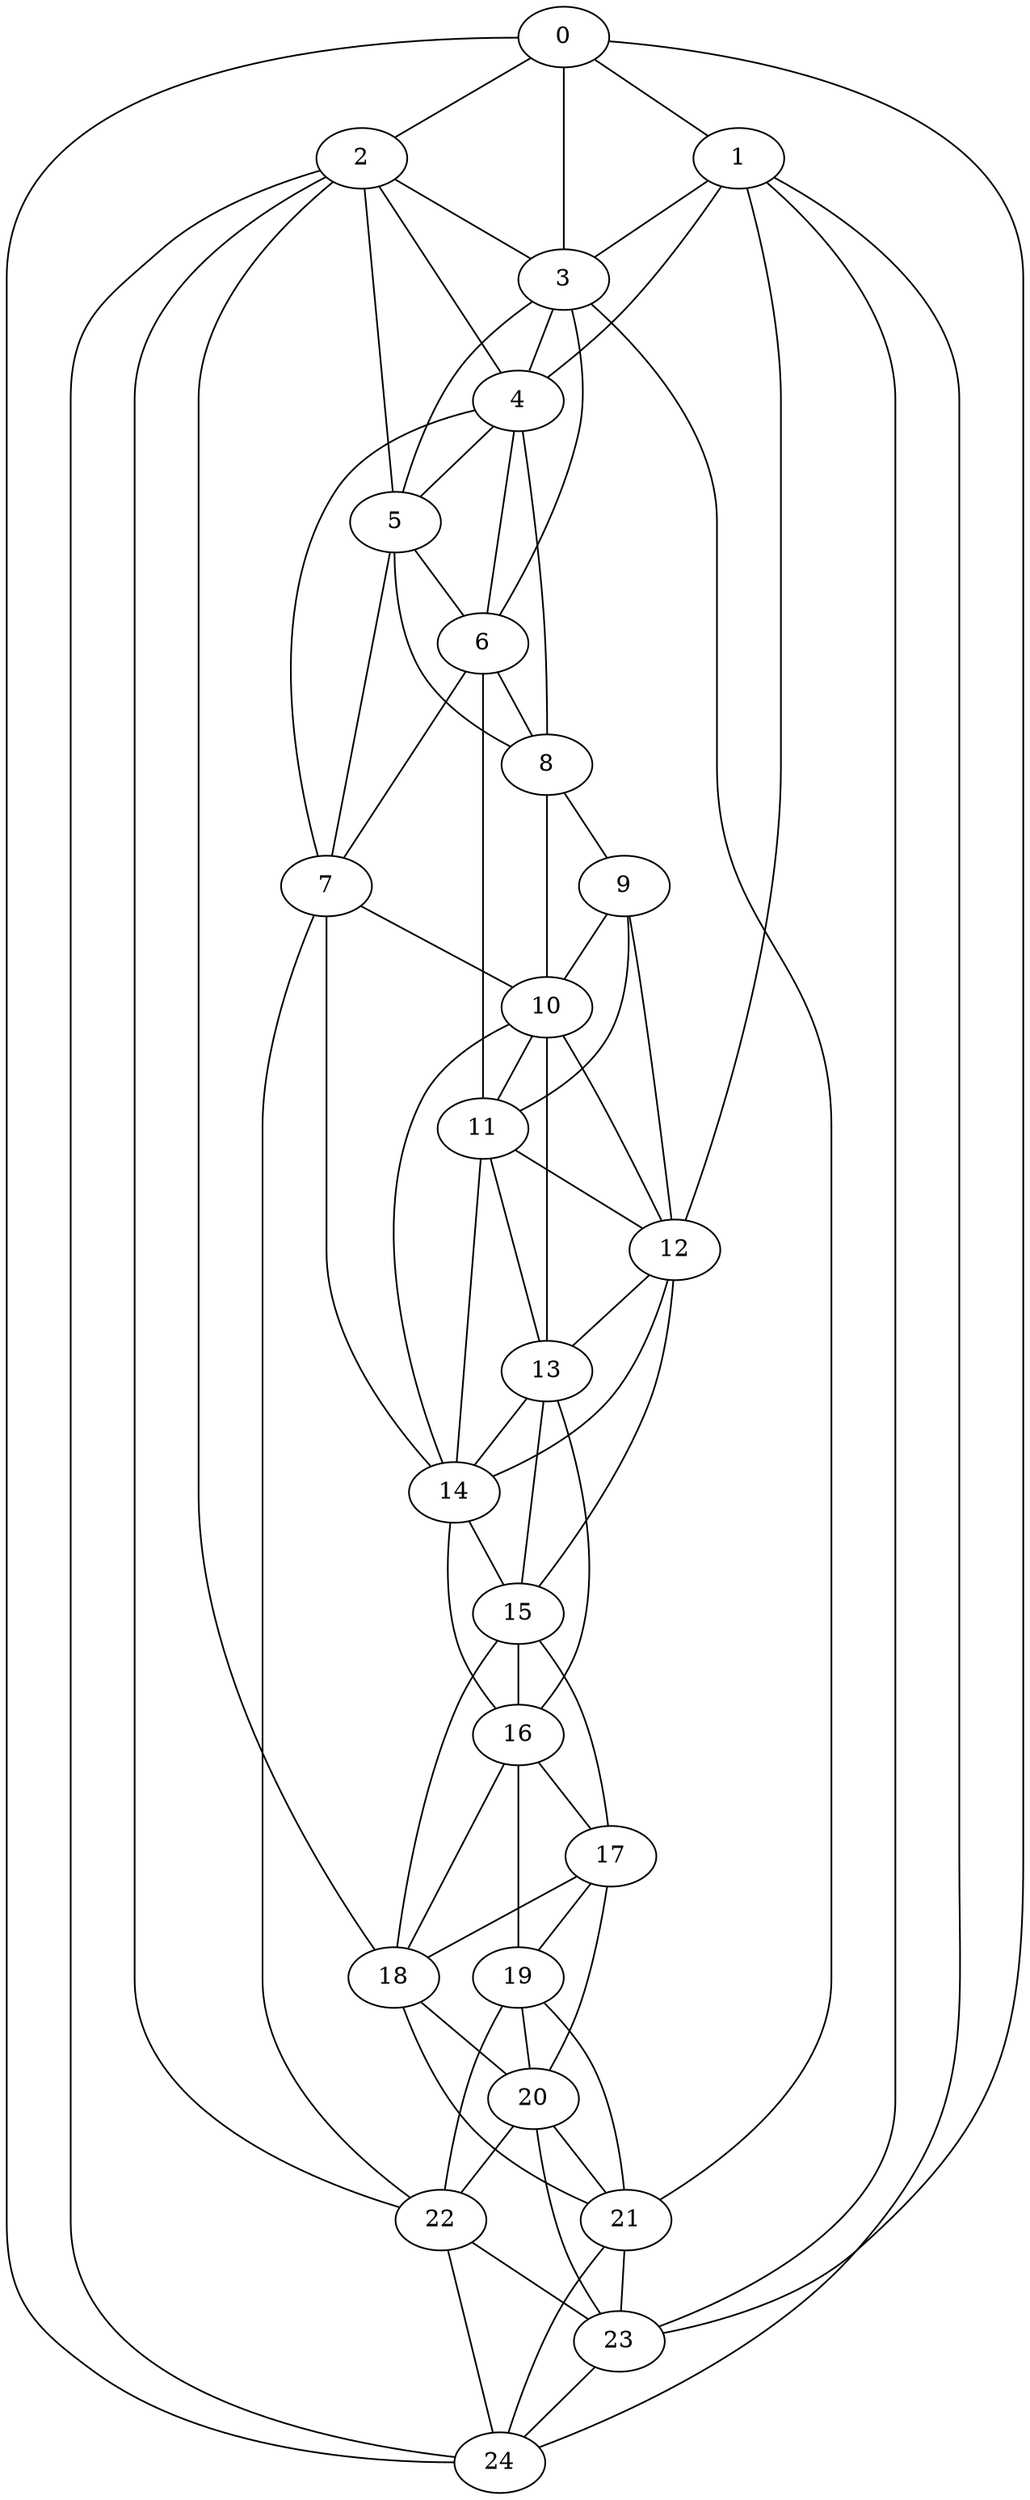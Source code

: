 strict graph "watts_strogatz_graph(25,6,0.1)" {
0;
1;
2;
3;
4;
5;
6;
7;
8;
9;
10;
11;
12;
13;
14;
15;
16;
17;
18;
19;
20;
21;
22;
23;
24;
0 -- 1  [is_available=True, prob="0.0114522808817"];
0 -- 2  [is_available=True, prob="0.105928790485"];
0 -- 3  [is_available=True, prob="1.0"];
0 -- 23  [is_available=True, prob="0.318565760304"];
0 -- 24  [is_available=True, prob="0.955357126228"];
1 -- 3  [is_available=True, prob="0.0863465540251"];
1 -- 4  [is_available=True, prob="0.19550977254"];
1 -- 12  [is_available=True, prob="0.621215183383"];
1 -- 23  [is_available=True, prob="1.0"];
1 -- 24  [is_available=True, prob="0.573099830556"];
2 -- 3  [is_available=True, prob="0.859883132888"];
2 -- 4  [is_available=True, prob="0.673634053735"];
2 -- 5  [is_available=True, prob="0.634449075594"];
2 -- 18  [is_available=True, prob="1.0"];
2 -- 22  [is_available=True, prob="1.0"];
2 -- 24  [is_available=True, prob="0.0529318192532"];
3 -- 4  [is_available=True, prob="0.235820545748"];
3 -- 5  [is_available=True, prob="0.536314933433"];
3 -- 6  [is_available=True, prob="1.0"];
3 -- 21  [is_available=True, prob="0.856759859601"];
4 -- 5  [is_available=True, prob="0.0173998400589"];
4 -- 6  [is_available=True, prob="1.0"];
4 -- 7  [is_available=True, prob="0.203589599076"];
4 -- 8  [is_available=True, prob="1.0"];
5 -- 6  [is_available=True, prob="0.27634085793"];
5 -- 7  [is_available=True, prob="0.0670789843235"];
5 -- 8  [is_available=True, prob="0.920517083588"];
6 -- 7  [is_available=True, prob="0.896635858002"];
6 -- 8  [is_available=True, prob="0.597674063004"];
6 -- 11  [is_available=True, prob="0.166320989067"];
7 -- 10  [is_available=True, prob="1.0"];
7 -- 14  [is_available=True, prob="0.357904416757"];
7 -- 22  [is_available=True, prob="0.230851467831"];
8 -- 9  [is_available=True, prob="0.94919507505"];
8 -- 10  [is_available=True, prob="0.195356687452"];
9 -- 10  [is_available=True, prob="0.721863155451"];
9 -- 11  [is_available=True, prob="0.0862140314644"];
9 -- 12  [is_available=True, prob="0.040046501775"];
10 -- 11  [is_available=True, prob="0.30708596652"];
10 -- 12  [is_available=True, prob="0.301841291498"];
10 -- 13  [is_available=True, prob="1.0"];
10 -- 14  [is_available=True, prob="1.0"];
11 -- 12  [is_available=True, prob="0.42777875059"];
11 -- 13  [is_available=True, prob="0.318475243744"];
11 -- 14  [is_available=True, prob="1.0"];
12 -- 13  [is_available=True, prob="0.87654343292"];
12 -- 14  [is_available=True, prob="1.0"];
12 -- 15  [is_available=True, prob="0.561710707537"];
13 -- 14  [is_available=True, prob="0.721711944576"];
13 -- 15  [is_available=True, prob="0.0653944018449"];
13 -- 16  [is_available=True, prob="0.70373677747"];
14 -- 15  [is_available=True, prob="1.0"];
14 -- 16  [is_available=True, prob="1.0"];
15 -- 16  [is_available=True, prob="0.124051859498"];
15 -- 17  [is_available=True, prob="0.982438182755"];
15 -- 18  [is_available=True, prob="0.265568770783"];
16 -- 17  [is_available=True, prob="1.0"];
16 -- 18  [is_available=True, prob="0.532543057338"];
16 -- 19  [is_available=True, prob="1.0"];
17 -- 18  [is_available=True, prob="1.0"];
17 -- 19  [is_available=True, prob="0.957022767549"];
17 -- 20  [is_available=True, prob="1.0"];
18 -- 20  [is_available=True, prob="0.490518201811"];
18 -- 21  [is_available=True, prob="0.11811220295"];
19 -- 20  [is_available=True, prob="0.0759132543798"];
19 -- 21  [is_available=True, prob="0.936551463"];
19 -- 22  [is_available=True, prob="0.178724401469"];
20 -- 21  [is_available=True, prob="0.450969485589"];
20 -- 22  [is_available=True, prob="0.977386283147"];
20 -- 23  [is_available=True, prob="0.11000556186"];
21 -- 23  [is_available=True, prob="0.629302222145"];
21 -- 24  [is_available=True, prob="0.0811780144524"];
22 -- 23  [is_available=True, prob="0.887595870812"];
22 -- 24  [is_available=True, prob="0.806048621324"];
23 -- 24  [is_available=True, prob="0.310018837198"];
}
